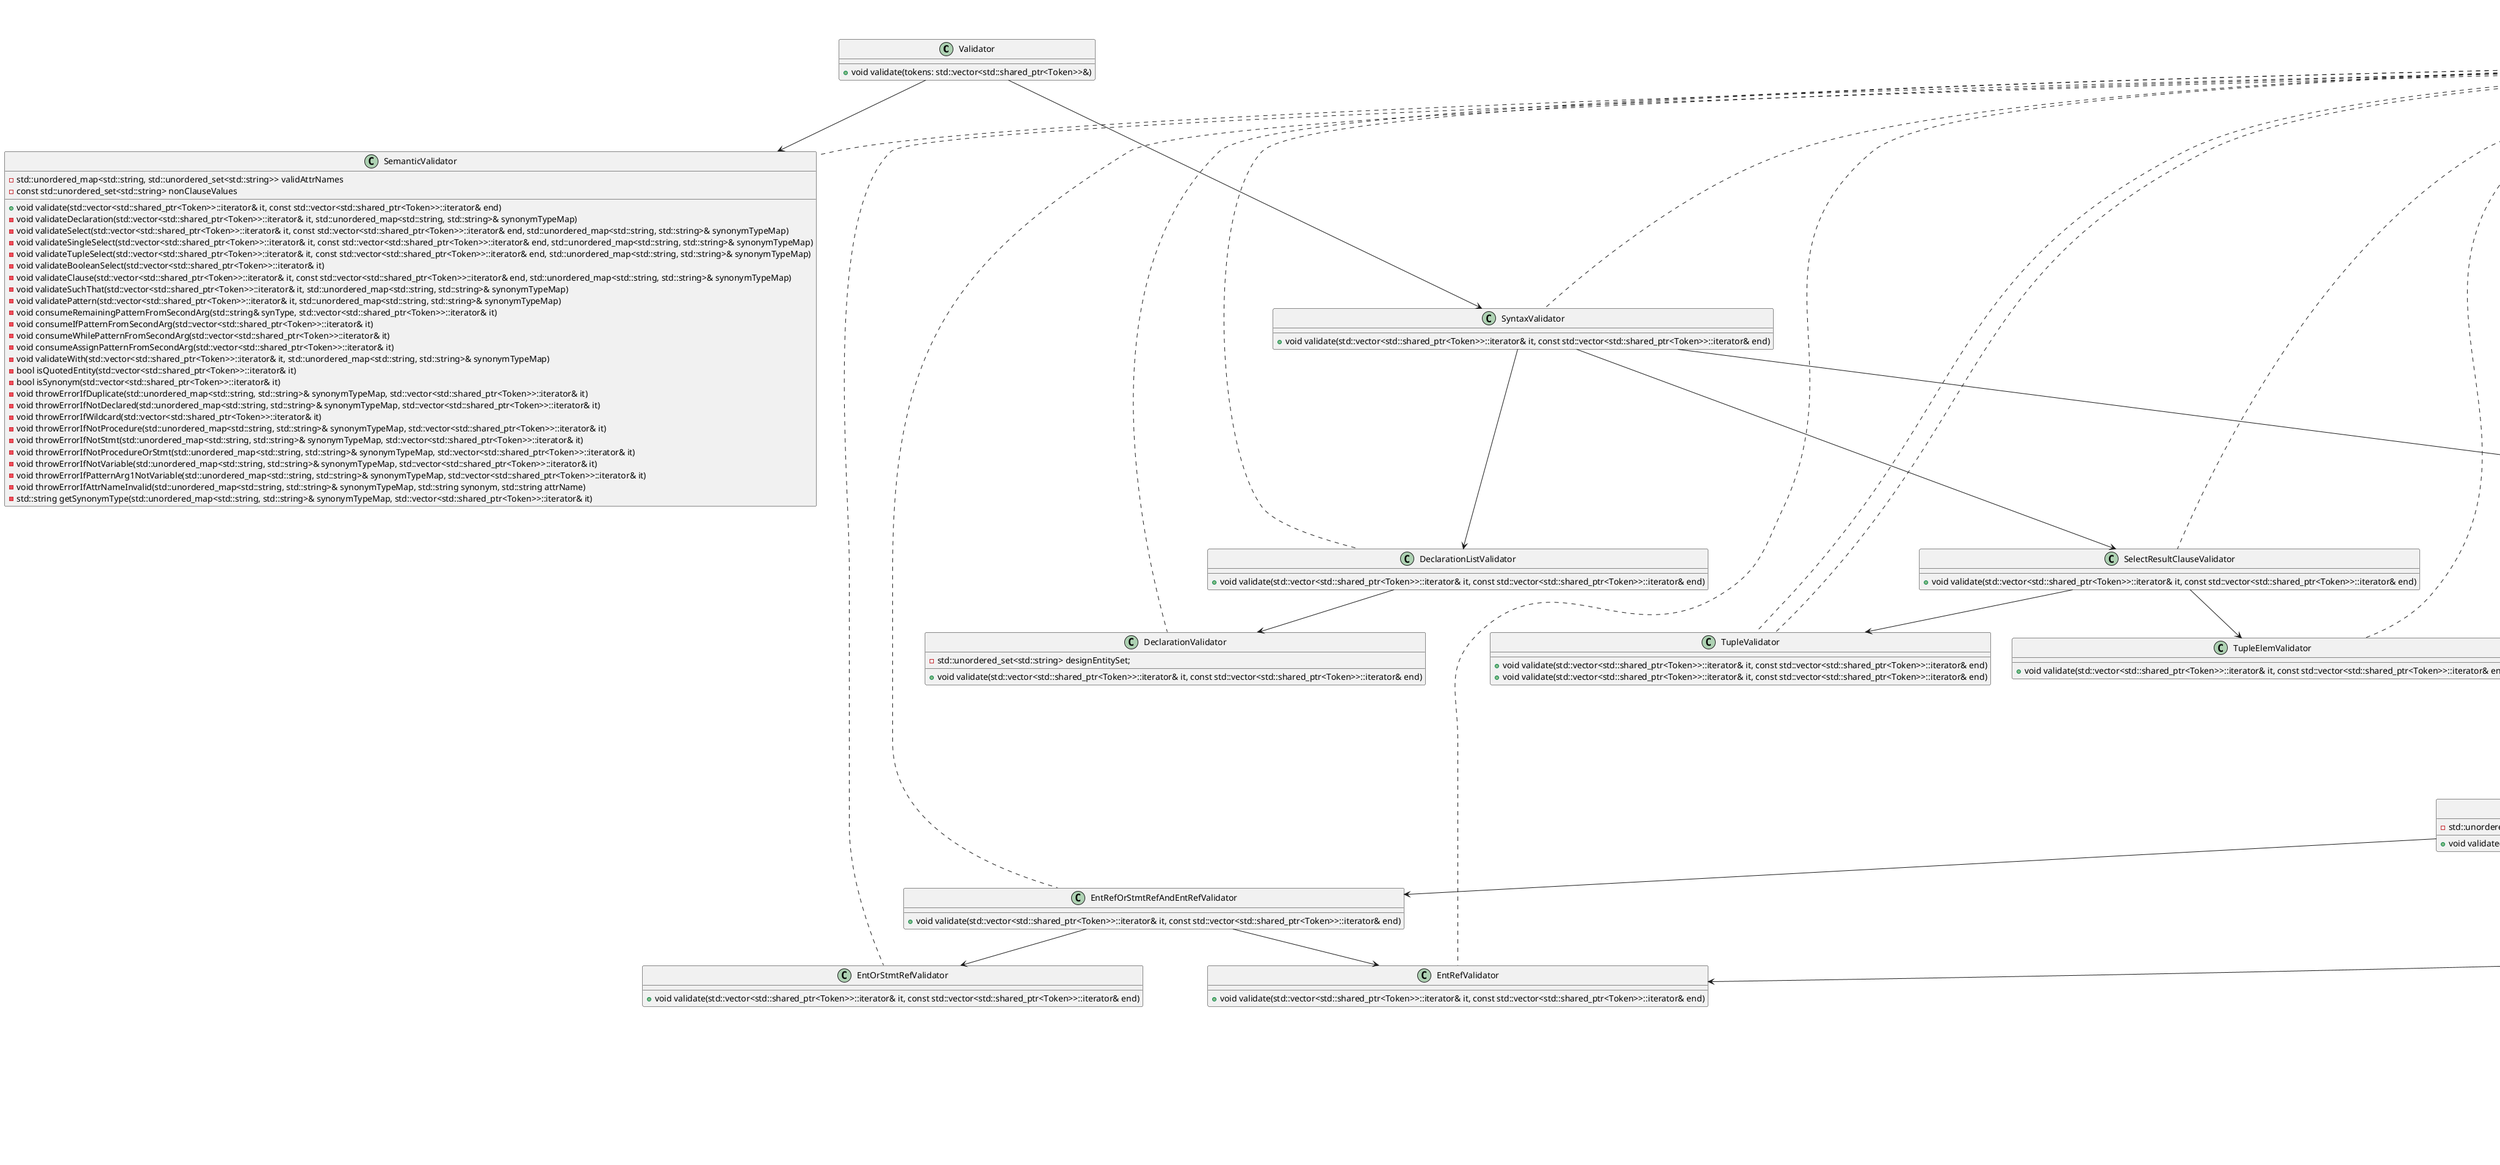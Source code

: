 @startuml

class Validator {
  + void validate(tokens: std::vector<std::shared_ptr<Token>>&)
}

interface IValidator {
  + void validate(std::vector<std::shared_ptr<Token>>::iterator& it, const std::vector<std::shared_ptr<Token>>::iterator& end)
  + void expect(std::vector<std::shared_ptr<Token>>::iterator& it, const std::vector<std::shared_ptr<Token>>::iterator& end, TokenType expectedType, const std::string& rule)
  + void expect(std::vector<std::shared_ptr<Token>>::iterator& it, const std::vector<std::shared_ptr<Token>>::iterator& end, const std::string& expectedValue, const std::string& rule)
  + void consume(std::vector<std::shared_ptr<Token>>::iterator& it, const std::vector<std::shared_ptr<Token>>::iterator& end, TokenType type, const std::string& rule)
  + void consume(std::vector<std::shared_ptr<Token>>::iterator& it, const std::vector<std::shared_ptr<Token>>::iterator& end, const std::string& value, const std::string& rule)
  + void consumeOptional(std::vector<std::shared_ptr<Token>>::iterator& it, const std::vector<std::shared_ptr<Token>>::iterator& end, TokenType type)
  + void consumeOptional(std::vector<std::shared_ptr<Token>>::iterator& it, const std::vector<std::shared_ptr<Token>>::iterator& end, const std::string& value)
}

class SyntaxValidator implements IValidator {
  + void validate(std::vector<std::shared_ptr<Token>>::iterator& it, const std::vector<std::shared_ptr<Token>>::iterator& end)
}

class DeclarationListValidator implements IValidator {
  + void validate(std::vector<std::shared_ptr<Token>>::iterator& it, const std::vector<std::shared_ptr<Token>>::iterator& end)
}

class DeclarationValidator implements IValidator {
  - std::unordered_set<std::string> designEntitySet;
  + void validate(std::vector<std::shared_ptr<Token>>::iterator& it, const std::vector<std::shared_ptr<Token>>::iterator& end)
}

class SelectResultClauseValidator implements IValidator {
  + void validate(std::vector<std::shared_ptr<Token>>::iterator& it, const std::vector<std::shared_ptr<Token>>::iterator& end)
}

class TupleValidator implements IValidator {
  + void validate(std::vector<std::shared_ptr<Token>>::iterator& it, const std::vector<std::shared_ptr<Token>>::iterator& end)
}

class TupleValidator implements IValidator {
  + void validate(std::vector<std::shared_ptr<Token>>::iterator& it, const std::vector<std::shared_ptr<Token>>::iterator& end)
}

class TupleElemValidator implements IValidator {
  + void validate(std::vector<std::shared_ptr<Token>>::iterator& it, const std::vector<std::shared_ptr<Token>>::iterator& end)
}

class ClauseListValidator implements IValidator {
  - std::unordered_map<std::string, std::shared_ptr<IValidator>> tokenToValidatorMap
  + void validate(std::vector<std::shared_ptr<Token>>::iterator& it, const std::vector<std::shared_ptr<Token>>::iterator& end)
}


class SuchThatClauseValidator implements IValidator {
  + void validate(std::vector<std::shared_ptr<Token>>::iterator& it, const std::vector<std::shared_ptr<Token>>::iterator& end)
}

class RelCondValidator implements IValidator {
  + void validate(std::vector<std::shared_ptr<Token>>::iterator& it, const std::vector<std::shared_ptr<Token>>::iterator& end)
}

class RelRefValidator implements IValidator {
  - std::unordered_set<std::string> relRefSet
  + void validate(std::vector<std::shared_ptr<Token>>::iterator& it, const std::vector<std::shared_ptr<Token>>::iterator& end)
}

class EntRefOrStmtRefAndEntRefValidator implements IValidator {
  + void validate(std::vector<std::shared_ptr<Token>>::iterator& it, const std::vector<std::shared_ptr<Token>>::iterator& end)
}

class EntOrStmtRefValidator implements IValidator {
  + void validate(std::vector<std::shared_ptr<Token>>::iterator& it, const std::vector<std::shared_ptr<Token>>::iterator& end)
}

class EntRefValidator implements IValidator {
  + void validate(std::vector<std::shared_ptr<Token>>::iterator& it, const std::vector<std::shared_ptr<Token>>::iterator& end)
}

class StmtRefAndStmtRefValidator implements IValidator {
  + void validate(std::vector<std::shared_ptr<Token>>::iterator& it, const std::vector<std::shared_ptr<Token>>::iterator& end)
}

class StmtRefValidator implements IValidator {
  + void validate(std::vector<std::shared_ptr<Token>>::iterator& it, const std::vector<std::shared_ptr<Token>>::iterator& end)
}

class PatternClauseValidator implements IValidator {
  + void validate(std::vector<std::shared_ptr<Token>>::iterator& it, const std::vector<std::shared_ptr<Token>>::iterator& end)
}

class PatternCondValidator implements IValidator {
  + void validate(std::vector<std::shared_ptr<Token>>::iterator& it, const std::vector<std::shared_ptr<Token>>::iterator& end)
}

class PatternValidator implements IValidator {
  + void validate(std::vector<std::shared_ptr<Token>>::iterator& it, const std::vector<std::shared_ptr<Token>>::iterator& end)
}

class ExpressionSpecValidator implements IValidator {
  + void validate(std::vector<std::shared_ptr<Token>>::iterator& it, const std::vector<std::shared_ptr<Token>>::iterator& end)
}

class ExpressionValidator implements IValidator {
  + void validate(std::vector<std::shared_ptr<Token>>::iterator& it, const std::vector<std::shared_ptr<Token>>::iterator& end)
}

class TermValidator implements IValidator {
  + void validate(std::vector<std::shared_ptr<Token>>::iterator& it, const std::vector<std::shared_ptr<Token>>::iterator& end)
}

class FactorValidator implements IValidator {
  + void validate(std::vector<std::shared_ptr<Token>>::iterator& it, const std::vector<std::shared_ptr<Token>>::iterator& end)
}

class WithClauseValidator implements IValidator {
  + void validate(std::vector<std::shared_ptr<Token>>::iterator& it, const std::vector<std::shared_ptr<Token>>::iterator& end)
}

class AttrCondValidator implements IValidator {
  + void validate(std::vector<std::shared_ptr<Token>>::iterator& it, const std::vector<std::shared_ptr<Token>>::iterator& end)
}

class AttrCompareValidator implements IValidator {
  + void validate(std::vector<std::shared_ptr<Token>>::iterator& it, const std::vector<std::shared_ptr<Token>>::iterator& end)
}

class RefValidator implements IValidator {
  + void validate(std::vector<std::shared_ptr<Token>>::iterator& it, const std::vector<std::shared_ptr<Token>>::iterator& end)
}

class AttrRefValidator implements IValidator {
  + void validate(std::vector<std::shared_ptr<Token>>::iterator& it, const std::vector<std::shared_ptr<Token>>::iterator& end)
}


class SemanticValidator implements IValidator {
  - std::unordered_map<std::string, std::unordered_set<std::string>> validAttrNames
  - const std::unordered_set<std::string> nonClauseValues
  + void validate(std::vector<std::shared_ptr<Token>>::iterator& it, const std::vector<std::shared_ptr<Token>>::iterator& end)
  - void validateDeclaration(std::vector<std::shared_ptr<Token>>::iterator& it, std::unordered_map<std::string, std::string>& synonymTypeMap)
  - void validateSelect(std::vector<std::shared_ptr<Token>>::iterator& it, const std::vector<std::shared_ptr<Token>>::iterator& end, std::unordered_map<std::string, std::string>& synonymTypeMap)
  - void validateSingleSelect(std::vector<std::shared_ptr<Token>>::iterator& it, const std::vector<std::shared_ptr<Token>>::iterator& end, std::unordered_map<std::string, std::string>& synonymTypeMap)
  - void validateTupleSelect(std::vector<std::shared_ptr<Token>>::iterator& it, const std::vector<std::shared_ptr<Token>>::iterator& end, std::unordered_map<std::string, std::string>& synonymTypeMap)
  - void validateBooleanSelect(std::vector<std::shared_ptr<Token>>::iterator& it)
  - void validateClause(std::vector<std::shared_ptr<Token>>::iterator& it, const std::vector<std::shared_ptr<Token>>::iterator& end, std::unordered_map<std::string, std::string>& synonymTypeMap)
  - void validateSuchThat(std::vector<std::shared_ptr<Token>>::iterator& it, std::unordered_map<std::string, std::string>& synonymTypeMap)
  - void validatePattern(std::vector<std::shared_ptr<Token>>::iterator& it, std::unordered_map<std::string, std::string>& synonymTypeMap)
  - void consumeRemainingPatternFromSecondArg(std::string& synType, std::vector<std::shared_ptr<Token>>::iterator& it)
  - void consumeIfPatternFromSecondArg(std::vector<std::shared_ptr<Token>>::iterator& it)
  - void consumeWhilePatternFromSecondArg(std::vector<std::shared_ptr<Token>>::iterator& it)
  - void consumeAssignPatternFromSecondArg(std::vector<std::shared_ptr<Token>>::iterator& it)
  - void validateWith(std::vector<std::shared_ptr<Token>>::iterator& it, std::unordered_map<std::string, std::string>& synonymTypeMap)
  - bool isQuotedEntity(std::vector<std::shared_ptr<Token>>::iterator& it)
  - bool isSynonym(std::vector<std::shared_ptr<Token>>::iterator& it)
  - void throwErrorIfDuplicate(std::unordered_map<std::string, std::string>& synonymTypeMap, std::vector<std::shared_ptr<Token>>::iterator& it)
  - void throwErrorIfNotDeclared(std::unordered_map<std::string, std::string>& synonymTypeMap, std::vector<std::shared_ptr<Token>>::iterator& it)
  - void throwErrorIfWildcard(std::vector<std::shared_ptr<Token>>::iterator& it)
  - void throwErrorIfNotProcedure(std::unordered_map<std::string, std::string>& synonymTypeMap, std::vector<std::shared_ptr<Token>>::iterator& it)
  - void throwErrorIfNotStmt(std::unordered_map<std::string, std::string>& synonymTypeMap, std::vector<std::shared_ptr<Token>>::iterator& it)
  - void throwErrorIfNotProcedureOrStmt(std::unordered_map<std::string, std::string>& synonymTypeMap, std::vector<std::shared_ptr<Token>>::iterator& it)
  - void throwErrorIfNotVariable(std::unordered_map<std::string, std::string>& synonymTypeMap, std::vector<std::shared_ptr<Token>>::iterator& it)
  - void throwErrorIfPatternArg1NotVariable(std::unordered_map<std::string, std::string>& synonymTypeMap, std::vector<std::shared_ptr<Token>>::iterator& it)
  - void throwErrorIfAttrNameInvalid(std::unordered_map<std::string, std::string>& synonymTypeMap, std::string synonym, std::string attrName)
  - std::string getSynonymType(std::unordered_map<std::string, std::string>& synonymTypeMap, std::vector<std::shared_ptr<Token>>::iterator& it)
}

Validator --> SyntaxValidator
SyntaxValidator --> DeclarationListValidator
SyntaxValidator --> SelectResultClauseValidator
SyntaxValidator --> ClauseListValidator

DeclarationListValidator --> DeclarationValidator
SelectResultClauseValidator --> TupleValidator
SelectResultClauseValidator --> TupleElemValidator

ClauseListValidator --> SuchThatClauseValidator
ClauseListValidator --> PatternClauseValidator
ClauseListValidator --> WithClauseValidator

SuchThatClauseValidator --> RelCondValidator
RelCondValidator --> RelRefValidator
RelRefValidator --> EntRefOrStmtRefAndEntRefValidator
EntRefOrStmtRefAndEntRefValidator --> EntOrStmtRefValidator
EntRefOrStmtRefAndEntRefValidator --> EntRefValidator

RelRefValidator --> StmtRefAndStmtRefValidator
StmtRefAndStmtRefValidator --> StmtRefValidator

PatternClauseValidator --> PatternCondValidator
PatternCondValidator --> PatternValidator
PatternValidator --> EntRefValidator
PatternValidator --> ExpressionSpecValidator
ExpressionSpecValidator --> ExpressionValidator
ExpressionValidator --> TermValidator
TermValidator --> FactorValidator
FactorValidator --> ExpressionValidator

WithClauseValidator --> AttrCondValidator
AttrCondValidator --> AttrCompareValidator
AttrCompareValidator --> RefValidator
RefValidator --> AttrRefValidator

Validator --> SemanticValidator
@enduml

